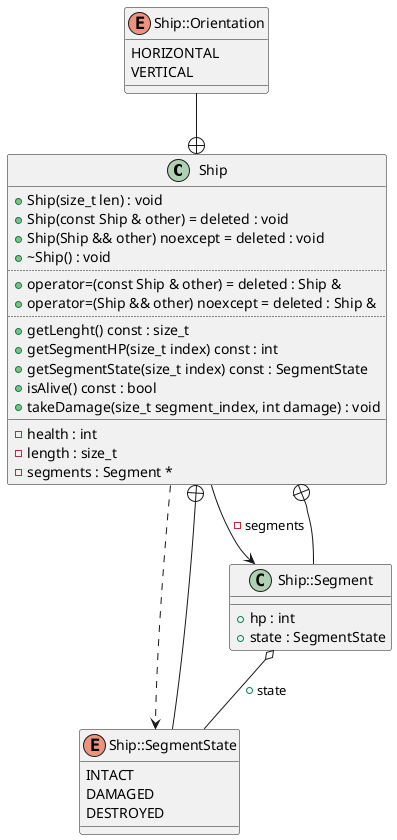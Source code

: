 @startuml
class "Ship" as C_0014529657433315016423
class C_0014529657433315016423 {
+Ship(size_t len) : void
+Ship(const Ship & other) = deleted : void
+Ship(Ship && other) noexcept = deleted : void
+~Ship() : void
..
+operator=(const Ship & other) = deleted : Ship &
+operator=(Ship && other) noexcept = deleted : Ship &
..
+getLenght() const : size_t
+getSegmentHP(size_t index) const : int
+getSegmentState(size_t index) const : SegmentState
+isAlive() const : bool
+takeDamage(size_t segment_index, int damage) : void
__
-health : int
-length : size_t
-segments : Segment *
}
enum "Ship::SegmentState" as C_0016593760204207859148
enum C_0016593760204207859148 {
INTACT
DAMAGED
DESTROYED
}
enum "Ship::Orientation" as C_0015200704647938469073
enum C_0015200704647938469073 {
HORIZONTAL
VERTICAL
}
class "Ship::Segment" as C_0000674658759292391449
class C_0000674658759292391449 {
__
+hp : int
+state : SegmentState
}
C_0014529657433315016423 ..> C_0016593760204207859148
C_0014529657433315016423 --> C_0000674658759292391449 : -segments
C_0016593760204207859148 --+ C_0014529657433315016423
C_0015200704647938469073 --+ C_0014529657433315016423
C_0000674658759292391449 --+ C_0014529657433315016423
C_0000674658759292391449 o-- C_0016593760204207859148 : +state

'Generated with clang-uml, version 0.5.5
'LLVM version clang version 18.1.8
@enduml
